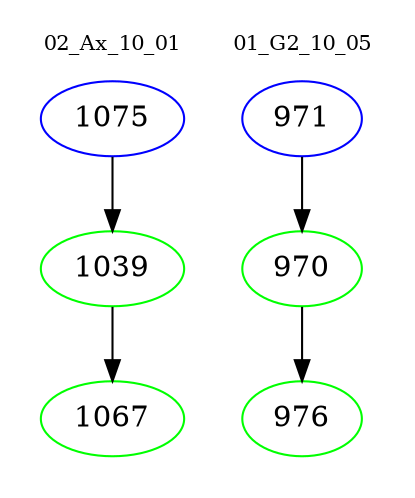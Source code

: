 digraph{
subgraph cluster_0 {
color = white
label = "02_Ax_10_01";
fontsize=10;
T0_1075 [label="1075", color="blue"]
T0_1075 -> T0_1039 [color="black"]
T0_1039 [label="1039", color="green"]
T0_1039 -> T0_1067 [color="black"]
T0_1067 [label="1067", color="green"]
}
subgraph cluster_1 {
color = white
label = "01_G2_10_05";
fontsize=10;
T1_971 [label="971", color="blue"]
T1_971 -> T1_970 [color="black"]
T1_970 [label="970", color="green"]
T1_970 -> T1_976 [color="black"]
T1_976 [label="976", color="green"]
}
}
